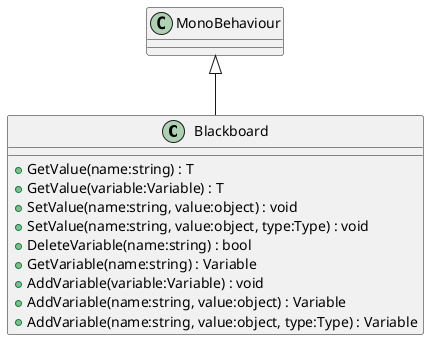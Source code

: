 @startuml
class Blackboard {
    + GetValue(name:string) : T
    + GetValue(variable:Variable) : T
    + SetValue(name:string, value:object) : void
    + SetValue(name:string, value:object, type:Type) : void
    + DeleteVariable(name:string) : bool
    + GetVariable(name:string) : Variable
    + AddVariable(variable:Variable) : void
    + AddVariable(name:string, value:object) : Variable
    + AddVariable(name:string, value:object, type:Type) : Variable
}
MonoBehaviour <|-- Blackboard
@enduml
